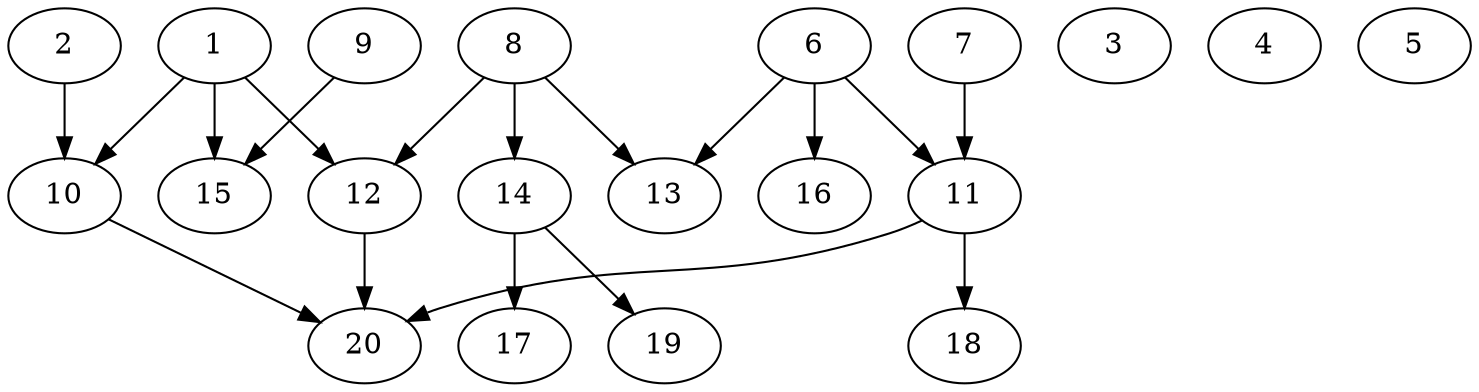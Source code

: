 // DAG automatically generated by daggen at Sat Jul 27 15:38:39 2019
// ./daggen --dot -n 20 --ccr 0.3 --fat 0.7 --regular 0.5 --density 0.4 --mindata 5242880 --maxdata 52428800 
digraph G {
  1 [size="137683627", alpha="0.16", expect_size="41305088"] 
  1 -> 10 [size ="41305088"]
  1 -> 12 [size ="41305088"]
  1 -> 15 [size ="41305088"]
  2 [size="100590933", alpha="0.09", expect_size="30177280"] 
  2 -> 10 [size ="30177280"]
  3 [size="138093227", alpha="0.17", expect_size="41427968"] 
  4 [size="71652693", alpha="0.19", expect_size="21495808"] 
  5 [size="78885547", alpha="0.18", expect_size="23665664"] 
  6 [size="130119680", alpha="0.01", expect_size="39035904"] 
  6 -> 11 [size ="39035904"]
  6 -> 13 [size ="39035904"]
  6 -> 16 [size ="39035904"]
  7 [size="78018560", alpha="0.12", expect_size="23405568"] 
  7 -> 11 [size ="23405568"]
  8 [size="19575467", alpha="0.13", expect_size="5872640"] 
  8 -> 12 [size ="5872640"]
  8 -> 13 [size ="5872640"]
  8 -> 14 [size ="5872640"]
  9 [size="166628693", alpha="0.18", expect_size="49988608"] 
  9 -> 15 [size ="49988608"]
  10 [size="173984427", alpha="0.07", expect_size="52195328"] 
  10 -> 20 [size ="52195328"]
  11 [size="93719893", alpha="0.01", expect_size="28115968"] 
  11 -> 18 [size ="28115968"]
  11 -> 20 [size ="28115968"]
  12 [size="64242347", alpha="0.09", expect_size="19272704"] 
  12 -> 20 [size ="19272704"]
  13 [size="137465173", alpha="0.03", expect_size="41239552"] 
  14 [size="112240640", alpha="0.06", expect_size="33672192"] 
  14 -> 17 [size ="33672192"]
  14 -> 19 [size ="33672192"]
  15 [size="100666027", alpha="0.01", expect_size="30199808"] 
  16 [size="83776853", alpha="0.05", expect_size="25133056"] 
  17 [size="94276267", alpha="0.10", expect_size="28282880"] 
  18 [size="31802027", alpha="0.18", expect_size="9540608"] 
  19 [size="136796160", alpha="0.03", expect_size="41038848"] 
  20 [size="122084693", alpha="0.03", expect_size="36625408"] 
}
